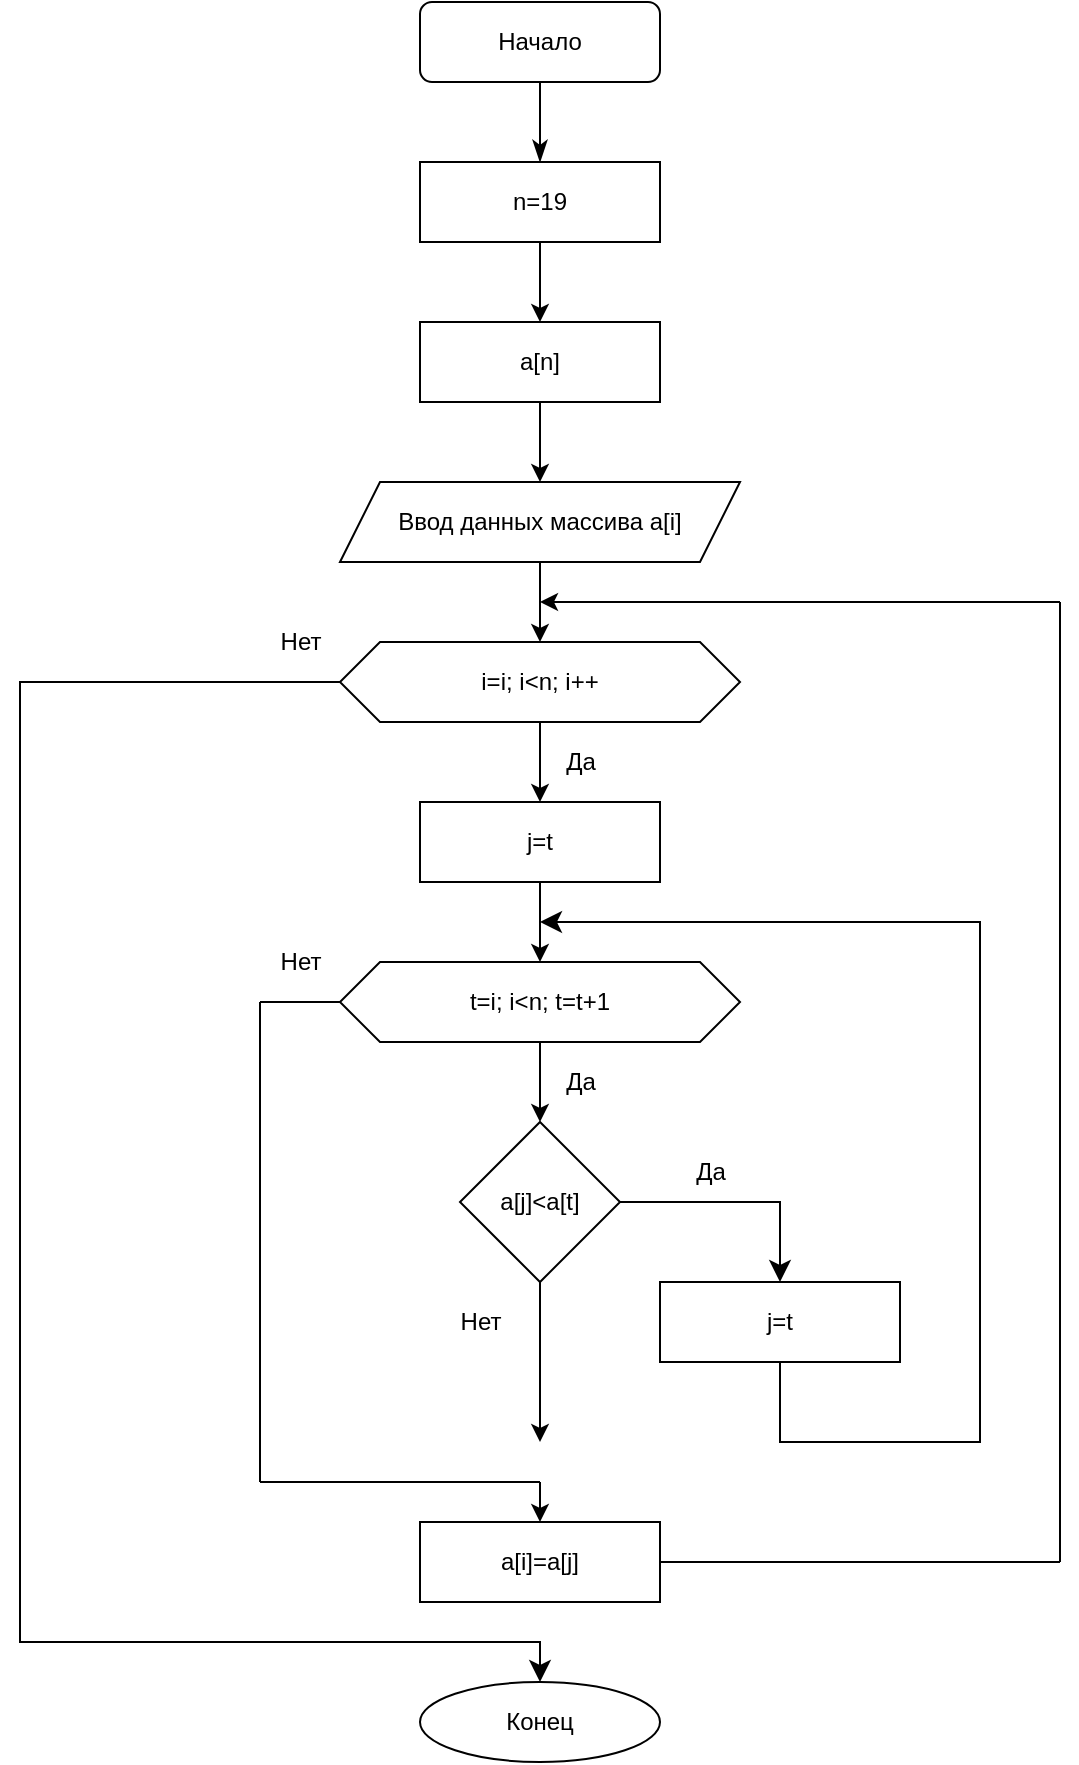 <mxfile version="20.8.15" type="device"><diagram id="C5RBs43oDa-KdzZeNtuy" name="Page-1"><mxGraphModel dx="1195" dy="659" grid="1" gridSize="10" guides="1" tooltips="1" connect="1" arrows="1" fold="1" page="1" pageScale="1" pageWidth="827" pageHeight="1169" math="0" shadow="0"><root><mxCell id="WIyWlLk6GJQsqaUBKTNV-0"/><mxCell id="WIyWlLk6GJQsqaUBKTNV-1" parent="WIyWlLk6GJQsqaUBKTNV-0"/><mxCell id="WIyWlLk6GJQsqaUBKTNV-2" value="" style="rounded=0;html=1;jettySize=auto;orthogonalLoop=1;fontSize=11;endArrow=classicThin;endFill=1;endSize=8;strokeWidth=1;shadow=0;labelBackgroundColor=none;" parent="WIyWlLk6GJQsqaUBKTNV-1" source="WIyWlLk6GJQsqaUBKTNV-3" edge="1"><mxGeometry relative="1" as="geometry"><mxPoint x="380" y="120" as="targetPoint"/></mxGeometry></mxCell><mxCell id="WIyWlLk6GJQsqaUBKTNV-3" value="Начало" style="rounded=1;whiteSpace=wrap;html=1;fontSize=12;glass=0;strokeWidth=1;shadow=0;" parent="WIyWlLk6GJQsqaUBKTNV-1" vertex="1"><mxGeometry x="320" y="40" width="120" height="40" as="geometry"/></mxCell><mxCell id="gzcVB420Ql_B0VOlHAb3-2" value="n=19" style="rounded=0;whiteSpace=wrap;html=1;" vertex="1" parent="WIyWlLk6GJQsqaUBKTNV-1"><mxGeometry x="320" y="120" width="120" height="40" as="geometry"/></mxCell><mxCell id="gzcVB420Ql_B0VOlHAb3-3" value="" style="endArrow=classic;html=1;rounded=0;exitX=0.5;exitY=1;exitDx=0;exitDy=0;" edge="1" parent="WIyWlLk6GJQsqaUBKTNV-1" source="gzcVB420Ql_B0VOlHAb3-2"><mxGeometry width="50" height="50" relative="1" as="geometry"><mxPoint x="550" y="390" as="sourcePoint"/><mxPoint x="380" y="200" as="targetPoint"/></mxGeometry></mxCell><mxCell id="gzcVB420Ql_B0VOlHAb3-4" value="a[n]" style="rounded=0;whiteSpace=wrap;html=1;" vertex="1" parent="WIyWlLk6GJQsqaUBKTNV-1"><mxGeometry x="320" y="200" width="120" height="40" as="geometry"/></mxCell><mxCell id="gzcVB420Ql_B0VOlHAb3-5" value="Ввод данных массива a[i]" style="shape=parallelogram;perimeter=parallelogramPerimeter;whiteSpace=wrap;html=1;fixedSize=1;" vertex="1" parent="WIyWlLk6GJQsqaUBKTNV-1"><mxGeometry x="280" y="280" width="200" height="40" as="geometry"/></mxCell><mxCell id="gzcVB420Ql_B0VOlHAb3-6" value="" style="endArrow=classic;html=1;rounded=0;exitX=0.5;exitY=1;exitDx=0;exitDy=0;entryX=0.5;entryY=0;entryDx=0;entryDy=0;" edge="1" parent="WIyWlLk6GJQsqaUBKTNV-1" source="gzcVB420Ql_B0VOlHAb3-4" target="gzcVB420Ql_B0VOlHAb3-5"><mxGeometry width="50" height="50" relative="1" as="geometry"><mxPoint x="550" y="390" as="sourcePoint"/><mxPoint x="600" y="340" as="targetPoint"/></mxGeometry></mxCell><mxCell id="gzcVB420Ql_B0VOlHAb3-8" value="" style="endArrow=classic;html=1;rounded=0;exitX=0.5;exitY=1;exitDx=0;exitDy=0;" edge="1" parent="WIyWlLk6GJQsqaUBKTNV-1" source="gzcVB420Ql_B0VOlHAb3-5"><mxGeometry width="50" height="50" relative="1" as="geometry"><mxPoint x="550" y="390" as="sourcePoint"/><mxPoint x="380" y="360" as="targetPoint"/></mxGeometry></mxCell><mxCell id="gzcVB420Ql_B0VOlHAb3-9" value="i=i; i&amp;lt;n; i++" style="shape=hexagon;perimeter=hexagonPerimeter2;whiteSpace=wrap;html=1;fixedSize=1;" vertex="1" parent="WIyWlLk6GJQsqaUBKTNV-1"><mxGeometry x="280" y="360" width="200" height="40" as="geometry"/></mxCell><mxCell id="gzcVB420Ql_B0VOlHAb3-10" value="" style="endArrow=classic;html=1;rounded=0;exitX=0.5;exitY=1;exitDx=0;exitDy=0;" edge="1" parent="WIyWlLk6GJQsqaUBKTNV-1" source="gzcVB420Ql_B0VOlHAb3-9" target="gzcVB420Ql_B0VOlHAb3-11"><mxGeometry width="50" height="50" relative="1" as="geometry"><mxPoint x="380" y="410" as="sourcePoint"/><mxPoint x="380" y="440" as="targetPoint"/></mxGeometry></mxCell><mxCell id="gzcVB420Ql_B0VOlHAb3-11" value="j=t" style="rounded=0;whiteSpace=wrap;html=1;" vertex="1" parent="WIyWlLk6GJQsqaUBKTNV-1"><mxGeometry x="320" y="440" width="120" height="40" as="geometry"/></mxCell><mxCell id="gzcVB420Ql_B0VOlHAb3-12" value="" style="endArrow=classic;html=1;rounded=0;exitX=0.5;exitY=1;exitDx=0;exitDy=0;" edge="1" parent="WIyWlLk6GJQsqaUBKTNV-1" source="gzcVB420Ql_B0VOlHAb3-11"><mxGeometry width="50" height="50" relative="1" as="geometry"><mxPoint x="380" y="410" as="sourcePoint"/><mxPoint x="380" y="520" as="targetPoint"/></mxGeometry></mxCell><mxCell id="gzcVB420Ql_B0VOlHAb3-13" value="t=i; i&amp;lt;n; t=t+1" style="shape=hexagon;perimeter=hexagonPerimeter2;whiteSpace=wrap;html=1;fixedSize=1;" vertex="1" parent="WIyWlLk6GJQsqaUBKTNV-1"><mxGeometry x="280" y="520" width="200" height="40" as="geometry"/></mxCell><mxCell id="gzcVB420Ql_B0VOlHAb3-14" value="" style="endArrow=classic;html=1;rounded=0;exitX=0.5;exitY=1;exitDx=0;exitDy=0;" edge="1" parent="WIyWlLk6GJQsqaUBKTNV-1" source="gzcVB420Ql_B0VOlHAb3-13"><mxGeometry width="50" height="50" relative="1" as="geometry"><mxPoint x="380" y="580" as="sourcePoint"/><mxPoint x="380" y="600" as="targetPoint"/></mxGeometry></mxCell><mxCell id="gzcVB420Ql_B0VOlHAb3-15" value="Да" style="text;html=1;align=center;verticalAlign=middle;resizable=0;points=[];autosize=1;strokeColor=none;fillColor=none;" vertex="1" parent="WIyWlLk6GJQsqaUBKTNV-1"><mxGeometry x="380" y="565" width="40" height="30" as="geometry"/></mxCell><mxCell id="gzcVB420Ql_B0VOlHAb3-16" value="a[j]&amp;lt;a[t]" style="rhombus;whiteSpace=wrap;html=1;" vertex="1" parent="WIyWlLk6GJQsqaUBKTNV-1"><mxGeometry x="340" y="600" width="80" height="80" as="geometry"/></mxCell><mxCell id="gzcVB420Ql_B0VOlHAb3-17" value="j=t" style="rounded=0;whiteSpace=wrap;html=1;" vertex="1" parent="WIyWlLk6GJQsqaUBKTNV-1"><mxGeometry x="440" y="680" width="120" height="40" as="geometry"/></mxCell><mxCell id="gzcVB420Ql_B0VOlHAb3-18" value="" style="edgeStyle=segmentEdgeStyle;endArrow=classic;html=1;curved=0;rounded=0;endSize=8;startSize=8;exitX=1;exitY=0.5;exitDx=0;exitDy=0;entryX=0.5;entryY=0;entryDx=0;entryDy=0;" edge="1" parent="WIyWlLk6GJQsqaUBKTNV-1" source="gzcVB420Ql_B0VOlHAb3-16" target="gzcVB420Ql_B0VOlHAb3-17"><mxGeometry width="50" height="50" relative="1" as="geometry"><mxPoint x="380" y="580" as="sourcePoint"/><mxPoint x="430" y="530" as="targetPoint"/></mxGeometry></mxCell><mxCell id="gzcVB420Ql_B0VOlHAb3-19" value="Да" style="text;html=1;align=center;verticalAlign=middle;resizable=0;points=[];autosize=1;strokeColor=none;fillColor=none;" vertex="1" parent="WIyWlLk6GJQsqaUBKTNV-1"><mxGeometry x="445" y="610" width="40" height="30" as="geometry"/></mxCell><mxCell id="gzcVB420Ql_B0VOlHAb3-20" value="" style="endArrow=classic;html=1;rounded=0;exitX=0.5;exitY=1;exitDx=0;exitDy=0;" edge="1" parent="WIyWlLk6GJQsqaUBKTNV-1" source="gzcVB420Ql_B0VOlHAb3-16"><mxGeometry width="50" height="50" relative="1" as="geometry"><mxPoint x="380" y="660" as="sourcePoint"/><mxPoint x="380" y="760" as="targetPoint"/><Array as="points"><mxPoint x="380" y="720"/></Array></mxGeometry></mxCell><mxCell id="gzcVB420Ql_B0VOlHAb3-21" value="a[i]=a[j]" style="rounded=0;whiteSpace=wrap;html=1;" vertex="1" parent="WIyWlLk6GJQsqaUBKTNV-1"><mxGeometry x="320" y="800" width="120" height="40" as="geometry"/></mxCell><mxCell id="gzcVB420Ql_B0VOlHAb3-22" value="" style="edgeStyle=segmentEdgeStyle;endArrow=classic;html=1;curved=0;rounded=0;endSize=8;startSize=8;exitX=0;exitY=0.5;exitDx=0;exitDy=0;" edge="1" parent="WIyWlLk6GJQsqaUBKTNV-1" source="gzcVB420Ql_B0VOlHAb3-9"><mxGeometry width="50" height="50" relative="1" as="geometry"><mxPoint x="230" y="460" as="sourcePoint"/><mxPoint x="380" y="880" as="targetPoint"/><Array as="points"><mxPoint x="120" y="380"/><mxPoint x="120" y="860"/><mxPoint x="380" y="860"/></Array></mxGeometry></mxCell><mxCell id="gzcVB420Ql_B0VOlHAb3-23" value="" style="edgeStyle=segmentEdgeStyle;endArrow=classic;html=1;curved=0;rounded=0;endSize=8;startSize=8;exitX=0.5;exitY=1;exitDx=0;exitDy=0;" edge="1" parent="WIyWlLk6GJQsqaUBKTNV-1" source="gzcVB420Ql_B0VOlHAb3-17"><mxGeometry width="50" height="50" relative="1" as="geometry"><mxPoint x="380" y="660" as="sourcePoint"/><mxPoint x="380" y="500" as="targetPoint"/><Array as="points"><mxPoint x="500" y="760"/><mxPoint x="600" y="760"/><mxPoint x="600" y="500"/></Array></mxGeometry></mxCell><mxCell id="gzcVB420Ql_B0VOlHAb3-25" value="Да" style="text;html=1;align=center;verticalAlign=middle;resizable=0;points=[];autosize=1;strokeColor=none;fillColor=none;" vertex="1" parent="WIyWlLk6GJQsqaUBKTNV-1"><mxGeometry x="380" y="405" width="40" height="30" as="geometry"/></mxCell><mxCell id="gzcVB420Ql_B0VOlHAb3-26" value="Нет" style="text;html=1;align=center;verticalAlign=middle;resizable=0;points=[];autosize=1;strokeColor=none;fillColor=none;" vertex="1" parent="WIyWlLk6GJQsqaUBKTNV-1"><mxGeometry x="330" y="685" width="40" height="30" as="geometry"/></mxCell><mxCell id="gzcVB420Ql_B0VOlHAb3-29" value="" style="endArrow=none;html=1;rounded=0;entryX=0;entryY=0.5;entryDx=0;entryDy=0;" edge="1" parent="WIyWlLk6GJQsqaUBKTNV-1" target="gzcVB420Ql_B0VOlHAb3-13"><mxGeometry width="50" height="50" relative="1" as="geometry"><mxPoint x="240" y="540" as="sourcePoint"/><mxPoint x="430" y="780" as="targetPoint"/></mxGeometry></mxCell><mxCell id="gzcVB420Ql_B0VOlHAb3-30" value="" style="endArrow=none;html=1;rounded=0;" edge="1" parent="WIyWlLk6GJQsqaUBKTNV-1"><mxGeometry width="50" height="50" relative="1" as="geometry"><mxPoint x="240" y="780" as="sourcePoint"/><mxPoint x="240" y="540" as="targetPoint"/></mxGeometry></mxCell><mxCell id="gzcVB420Ql_B0VOlHAb3-31" value="" style="endArrow=none;html=1;rounded=0;" edge="1" parent="WIyWlLk6GJQsqaUBKTNV-1"><mxGeometry width="50" height="50" relative="1" as="geometry"><mxPoint x="380" y="780" as="sourcePoint"/><mxPoint x="240" y="780" as="targetPoint"/></mxGeometry></mxCell><mxCell id="gzcVB420Ql_B0VOlHAb3-32" value="" style="endArrow=classic;html=1;rounded=0;entryX=0.5;entryY=0;entryDx=0;entryDy=0;" edge="1" parent="WIyWlLk6GJQsqaUBKTNV-1" target="gzcVB420Ql_B0VOlHAb3-21"><mxGeometry width="50" height="50" relative="1" as="geometry"><mxPoint x="380" y="780" as="sourcePoint"/><mxPoint x="430" y="780" as="targetPoint"/></mxGeometry></mxCell><mxCell id="gzcVB420Ql_B0VOlHAb3-33" value="Конец" style="ellipse;whiteSpace=wrap;html=1;" vertex="1" parent="WIyWlLk6GJQsqaUBKTNV-1"><mxGeometry x="320" y="880" width="120" height="40" as="geometry"/></mxCell><mxCell id="gzcVB420Ql_B0VOlHAb3-34" value="Нет" style="text;html=1;align=center;verticalAlign=middle;resizable=0;points=[];autosize=1;strokeColor=none;fillColor=none;" vertex="1" parent="WIyWlLk6GJQsqaUBKTNV-1"><mxGeometry x="240" y="505" width="40" height="30" as="geometry"/></mxCell><mxCell id="gzcVB420Ql_B0VOlHAb3-35" value="Нет" style="text;html=1;align=center;verticalAlign=middle;resizable=0;points=[];autosize=1;strokeColor=none;fillColor=none;" vertex="1" parent="WIyWlLk6GJQsqaUBKTNV-1"><mxGeometry x="240" y="345" width="40" height="30" as="geometry"/></mxCell><mxCell id="gzcVB420Ql_B0VOlHAb3-36" value="" style="endArrow=none;html=1;rounded=0;exitX=1;exitY=0.5;exitDx=0;exitDy=0;" edge="1" parent="WIyWlLk6GJQsqaUBKTNV-1" source="gzcVB420Ql_B0VOlHAb3-21"><mxGeometry width="50" height="50" relative="1" as="geometry"><mxPoint x="380" y="750" as="sourcePoint"/><mxPoint x="640" y="820" as="targetPoint"/></mxGeometry></mxCell><mxCell id="gzcVB420Ql_B0VOlHAb3-37" value="" style="endArrow=none;html=1;rounded=0;" edge="1" parent="WIyWlLk6GJQsqaUBKTNV-1"><mxGeometry width="50" height="50" relative="1" as="geometry"><mxPoint x="640" y="820" as="sourcePoint"/><mxPoint x="640" y="340" as="targetPoint"/></mxGeometry></mxCell><mxCell id="gzcVB420Ql_B0VOlHAb3-38" value="" style="endArrow=classic;html=1;rounded=0;" edge="1" parent="WIyWlLk6GJQsqaUBKTNV-1"><mxGeometry width="50" height="50" relative="1" as="geometry"><mxPoint x="640" y="340" as="sourcePoint"/><mxPoint x="380" y="340" as="targetPoint"/></mxGeometry></mxCell></root></mxGraphModel></diagram></mxfile>